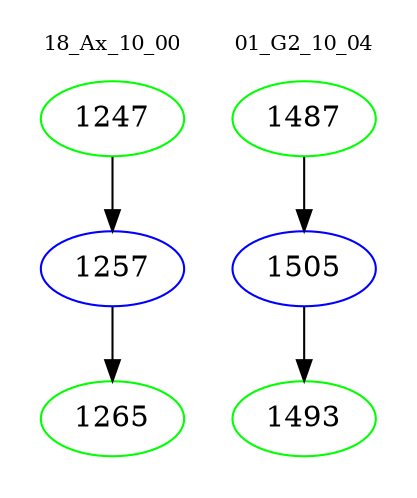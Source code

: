 digraph{
subgraph cluster_0 {
color = white
label = "18_Ax_10_00";
fontsize=10;
T0_1247 [label="1247", color="green"]
T0_1247 -> T0_1257 [color="black"]
T0_1257 [label="1257", color="blue"]
T0_1257 -> T0_1265 [color="black"]
T0_1265 [label="1265", color="green"]
}
subgraph cluster_1 {
color = white
label = "01_G2_10_04";
fontsize=10;
T1_1487 [label="1487", color="green"]
T1_1487 -> T1_1505 [color="black"]
T1_1505 [label="1505", color="blue"]
T1_1505 -> T1_1493 [color="black"]
T1_1493 [label="1493", color="green"]
}
}
